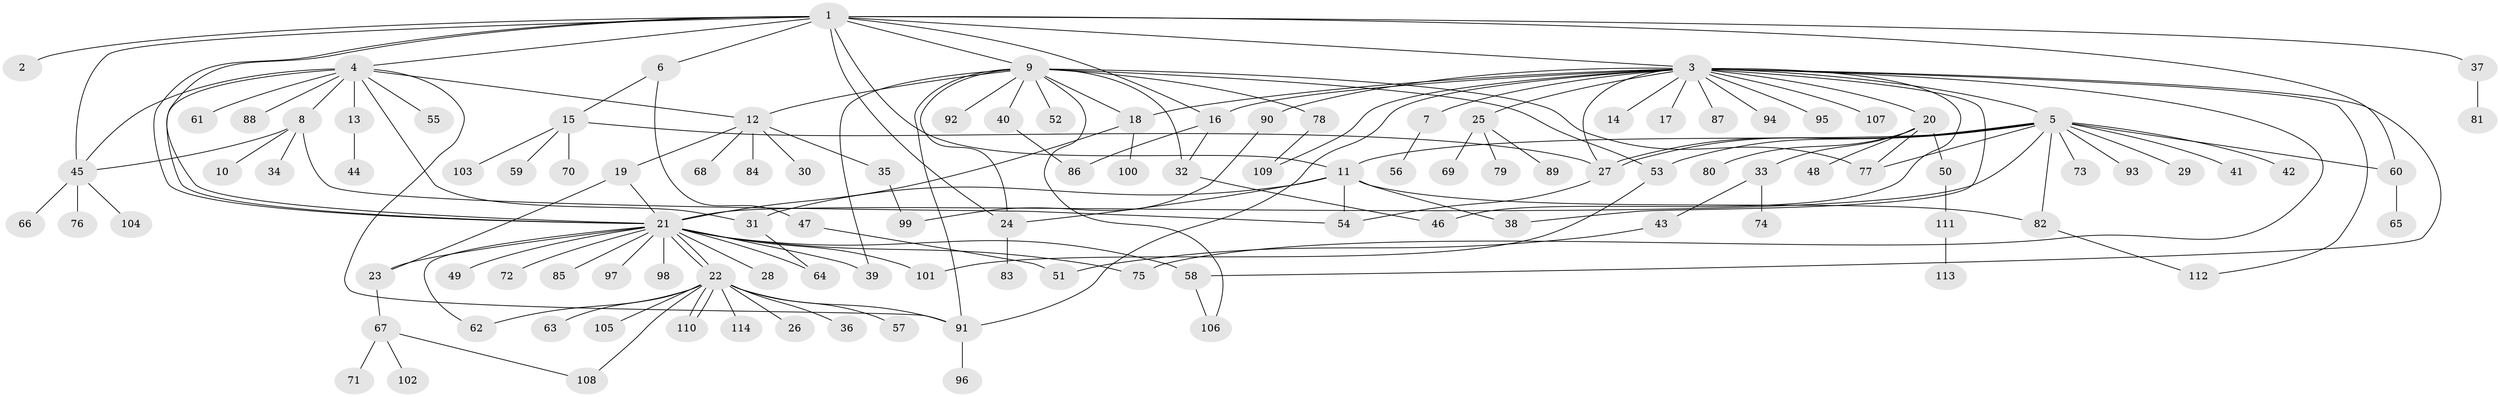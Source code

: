 // Generated by graph-tools (version 1.1) at 2025/14/03/09/25 04:14:29]
// undirected, 114 vertices, 159 edges
graph export_dot {
graph [start="1"]
  node [color=gray90,style=filled];
  1;
  2;
  3;
  4;
  5;
  6;
  7;
  8;
  9;
  10;
  11;
  12;
  13;
  14;
  15;
  16;
  17;
  18;
  19;
  20;
  21;
  22;
  23;
  24;
  25;
  26;
  27;
  28;
  29;
  30;
  31;
  32;
  33;
  34;
  35;
  36;
  37;
  38;
  39;
  40;
  41;
  42;
  43;
  44;
  45;
  46;
  47;
  48;
  49;
  50;
  51;
  52;
  53;
  54;
  55;
  56;
  57;
  58;
  59;
  60;
  61;
  62;
  63;
  64;
  65;
  66;
  67;
  68;
  69;
  70;
  71;
  72;
  73;
  74;
  75;
  76;
  77;
  78;
  79;
  80;
  81;
  82;
  83;
  84;
  85;
  86;
  87;
  88;
  89;
  90;
  91;
  92;
  93;
  94;
  95;
  96;
  97;
  98;
  99;
  100;
  101;
  102;
  103;
  104;
  105;
  106;
  107;
  108;
  109;
  110;
  111;
  112;
  113;
  114;
  1 -- 2;
  1 -- 3;
  1 -- 4;
  1 -- 6;
  1 -- 9;
  1 -- 11;
  1 -- 16;
  1 -- 21;
  1 -- 21;
  1 -- 24;
  1 -- 37;
  1 -- 45;
  1 -- 60;
  3 -- 5;
  3 -- 7;
  3 -- 14;
  3 -- 16;
  3 -- 17;
  3 -- 18;
  3 -- 20;
  3 -- 25;
  3 -- 27;
  3 -- 38;
  3 -- 46;
  3 -- 58;
  3 -- 75;
  3 -- 87;
  3 -- 90;
  3 -- 91;
  3 -- 94;
  3 -- 95;
  3 -- 107;
  3 -- 109;
  3 -- 112;
  4 -- 8;
  4 -- 12;
  4 -- 13;
  4 -- 21;
  4 -- 31;
  4 -- 45;
  4 -- 55;
  4 -- 61;
  4 -- 88;
  4 -- 91;
  5 -- 11;
  5 -- 21;
  5 -- 27;
  5 -- 27;
  5 -- 29;
  5 -- 41;
  5 -- 42;
  5 -- 53;
  5 -- 60;
  5 -- 73;
  5 -- 77;
  5 -- 82;
  5 -- 93;
  6 -- 15;
  6 -- 47;
  7 -- 56;
  8 -- 10;
  8 -- 34;
  8 -- 45;
  8 -- 54;
  9 -- 12;
  9 -- 18;
  9 -- 24;
  9 -- 32;
  9 -- 39;
  9 -- 40;
  9 -- 52;
  9 -- 53;
  9 -- 77;
  9 -- 78;
  9 -- 91;
  9 -- 92;
  9 -- 106;
  11 -- 24;
  11 -- 31;
  11 -- 38;
  11 -- 54;
  11 -- 82;
  12 -- 19;
  12 -- 30;
  12 -- 35;
  12 -- 68;
  12 -- 84;
  13 -- 44;
  15 -- 27;
  15 -- 59;
  15 -- 70;
  15 -- 103;
  16 -- 32;
  16 -- 86;
  18 -- 21;
  18 -- 100;
  19 -- 21;
  19 -- 23;
  20 -- 33;
  20 -- 48;
  20 -- 50;
  20 -- 77;
  20 -- 80;
  21 -- 22;
  21 -- 22;
  21 -- 23;
  21 -- 28;
  21 -- 39;
  21 -- 49;
  21 -- 58;
  21 -- 62;
  21 -- 64;
  21 -- 72;
  21 -- 75;
  21 -- 85;
  21 -- 97;
  21 -- 98;
  21 -- 101;
  22 -- 26;
  22 -- 36;
  22 -- 57;
  22 -- 62;
  22 -- 63;
  22 -- 91;
  22 -- 105;
  22 -- 108;
  22 -- 110;
  22 -- 110;
  22 -- 114;
  23 -- 67;
  24 -- 83;
  25 -- 69;
  25 -- 79;
  25 -- 89;
  27 -- 54;
  31 -- 64;
  32 -- 46;
  33 -- 43;
  33 -- 74;
  35 -- 99;
  37 -- 81;
  40 -- 86;
  43 -- 51;
  45 -- 66;
  45 -- 76;
  45 -- 104;
  47 -- 51;
  50 -- 111;
  53 -- 101;
  58 -- 106;
  60 -- 65;
  67 -- 71;
  67 -- 102;
  67 -- 108;
  78 -- 109;
  82 -- 112;
  90 -- 99;
  91 -- 96;
  111 -- 113;
}
